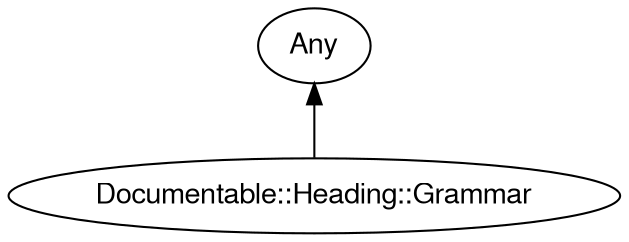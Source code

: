 digraph "perl6-type-graph" {
    rankdir=BT;
    splines=polyline;
    overlap=false; 
    // Types
    "Documentable::Heading::Grammar" [color="#000000", fontcolor="#000000", href="/type/Documentable::Heading::Grammar", fontname="FreeSans"];
    "Any" [color="#000000", fontcolor="#000000", href="/type/Any", fontname="FreeSans"];

    // Superclasses
    "Documentable::Heading::Grammar" -> "Any" [color="#000000"];

    // Roles
}

